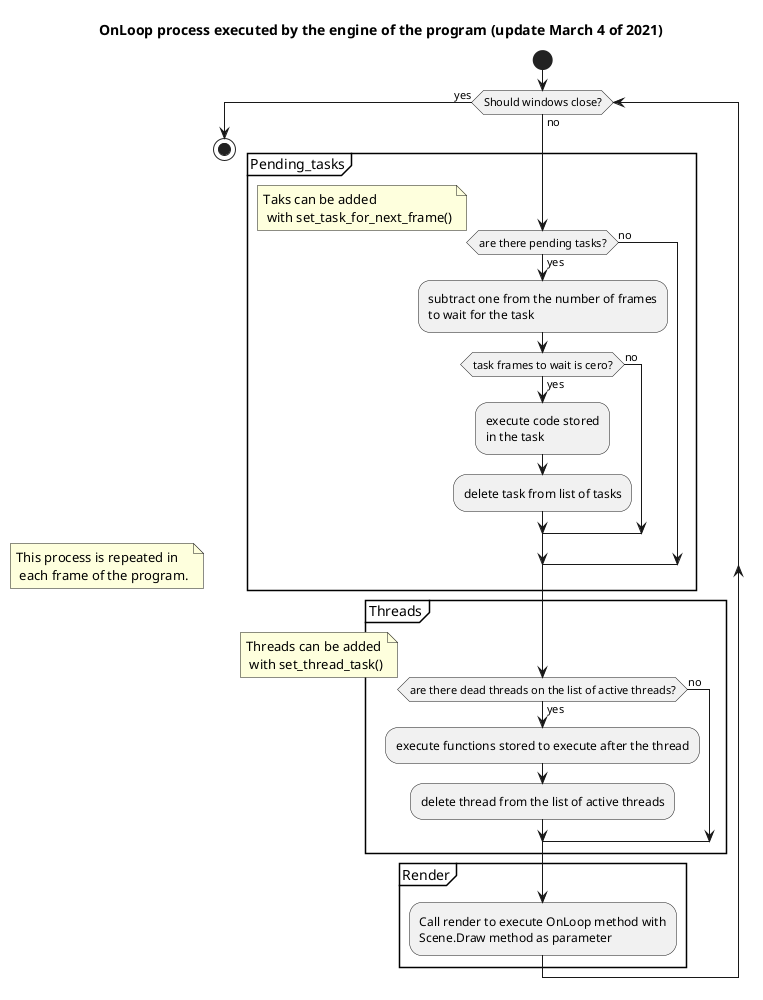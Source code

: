 @startuml
'https://plantuml.com/activity-diagram-beta

skinparam ConditionEndStyle hline

title OnLoop process executed by the engine of the program (update March 4 of 2021)


start

    while (Should windows close?) is (no)

        note left: This process is repeated in\n each frame of the program.

        partition Pending_tasks {
            if (are there pending tasks?) then (yes)
                :subtract one from the number of frames
                to wait for the task;

                if (task frames to wait is cero?) then (yes)
                    :execute code stored
                    in the task;
                    :delete task from list of tasks;
                else (no)
                endif

            else (no)
            endif
        }
        note: Taks can be added\n with set_task_for_next_frame()

        partition Threads {
            if (are there dead threads on the list of active threads?) then (yes)
                :execute functions stored to execute after the thread;
                :delete thread from the list of active threads;
            else (no)
            endif
        }
        note: Threads can be added\n with set_thread_task()

        partition Render {
            :Call render to execute OnLoop method with
            Scene.Draw method as parameter;
        }
    endwhile (yes)

stop


@enduml
